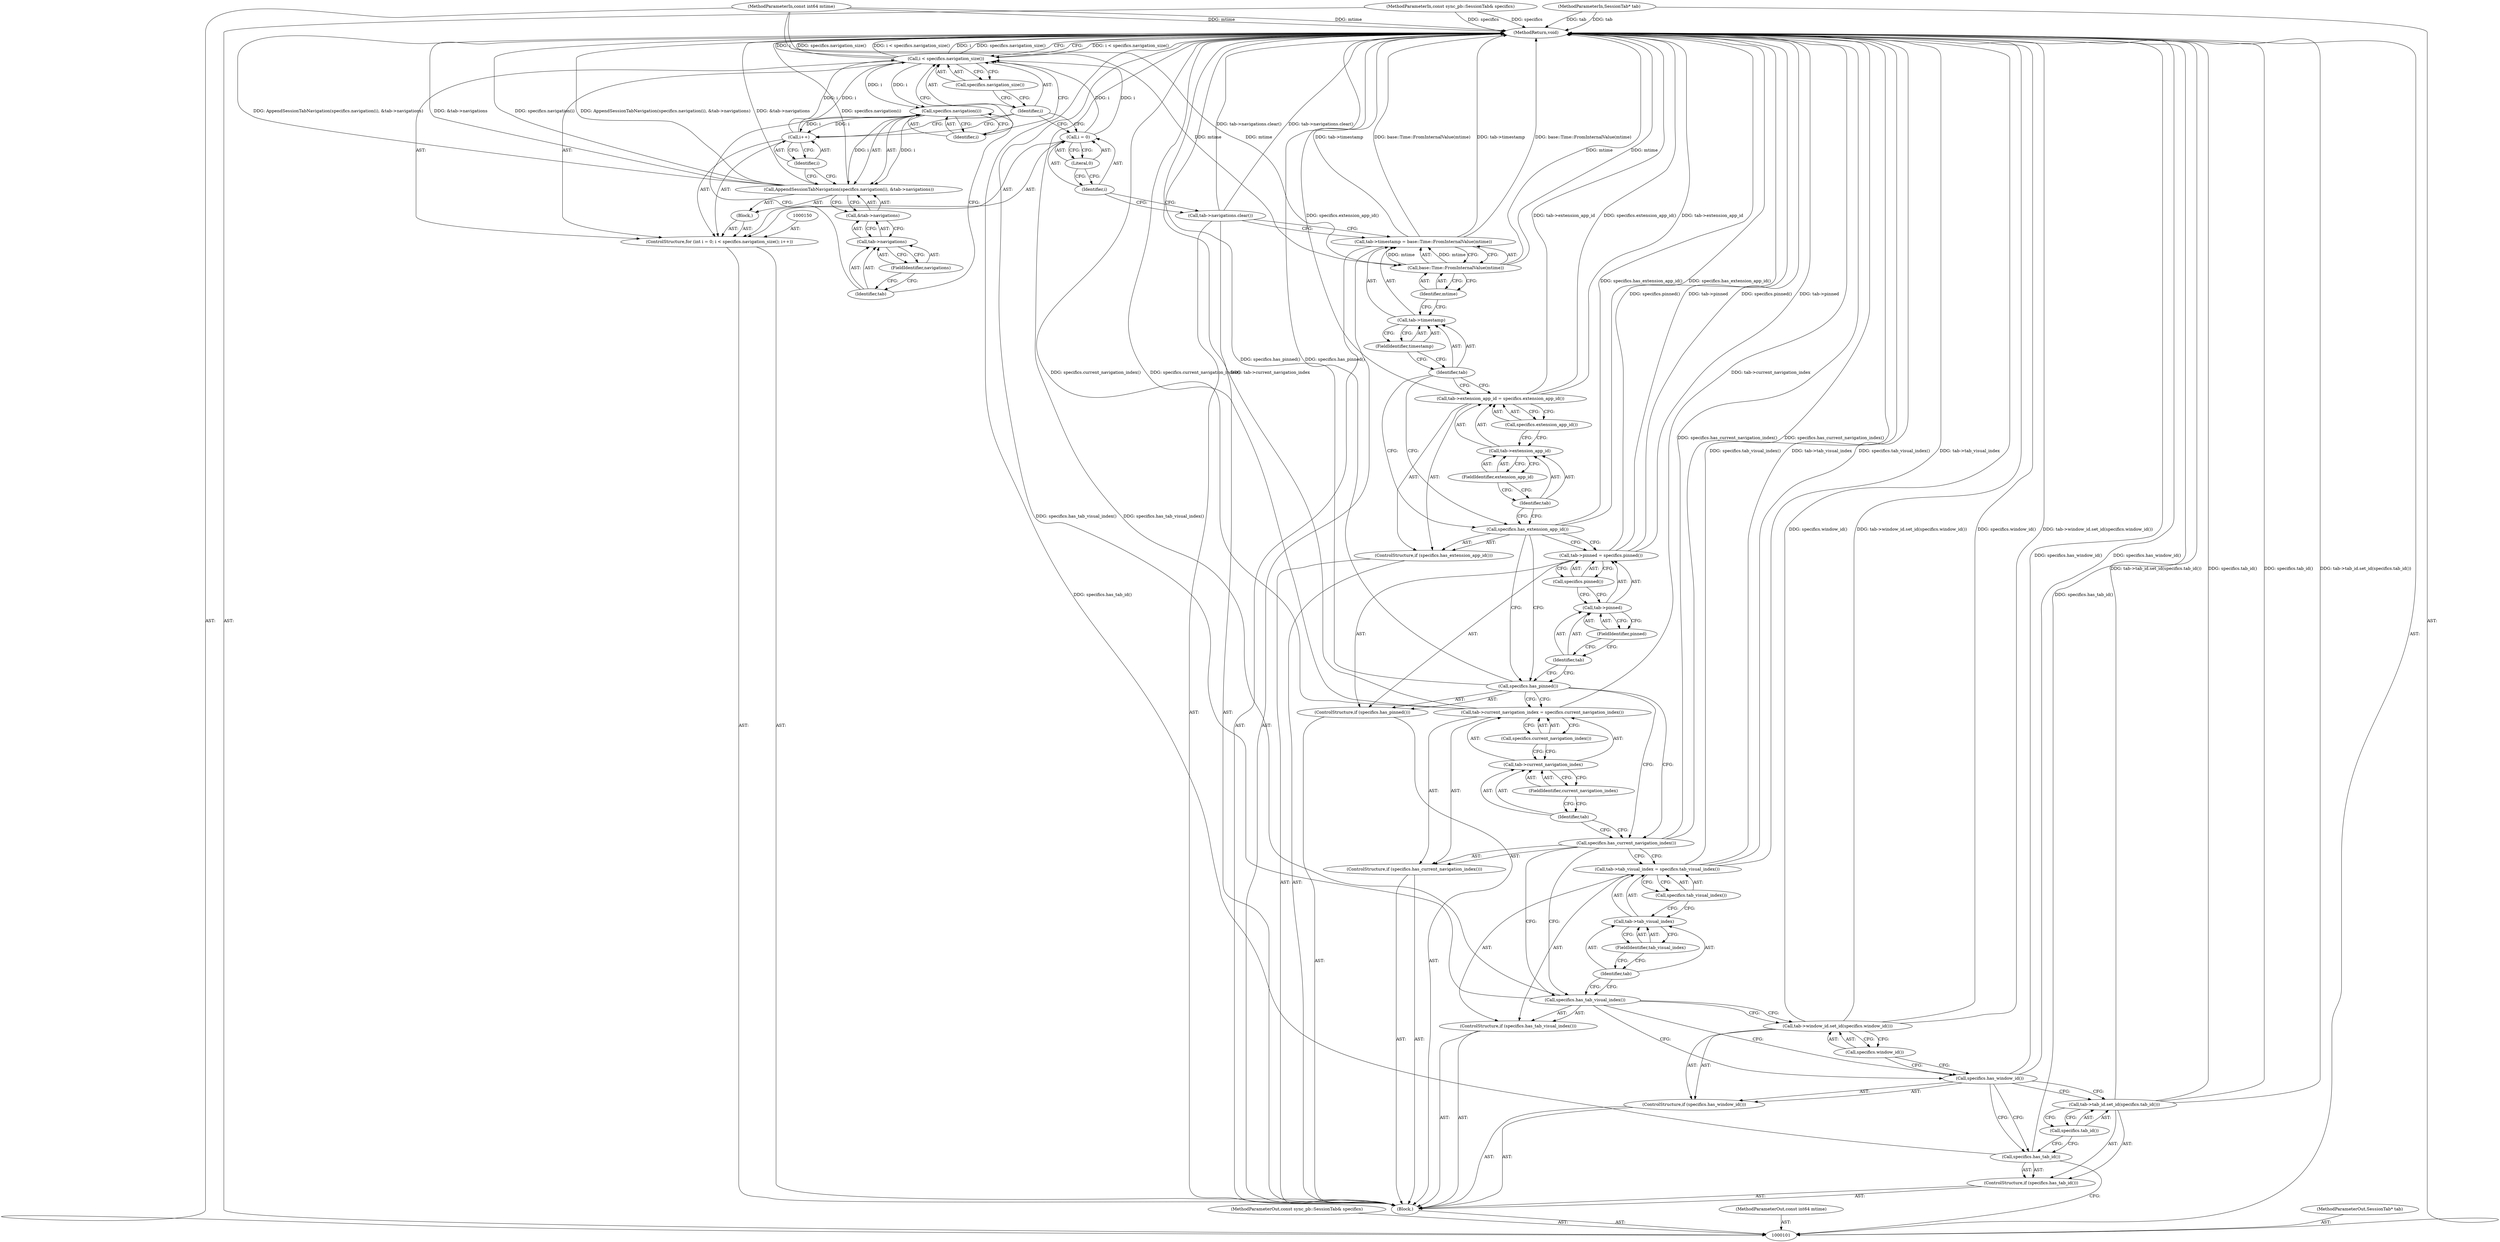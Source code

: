 digraph "0_Chrome_19190765882e272a6a2162c89acdb29110f7e3cf_9" {
"1000167" [label="(MethodReturn,void)"];
"1000120" [label="(Call,specifics.tab_visual_index())"];
"1000116" [label="(Call,tab->tab_visual_index = specifics.tab_visual_index())"];
"1000117" [label="(Call,tab->tab_visual_index)"];
"1000118" [label="(Identifier,tab)"];
"1000119" [label="(FieldIdentifier,tab_visual_index)"];
"1000121" [label="(ControlStructure,if (specifics.has_current_navigation_index()))"];
"1000122" [label="(Call,specifics.has_current_navigation_index())"];
"1000127" [label="(Call,specifics.current_navigation_index())"];
"1000123" [label="(Call,tab->current_navigation_index = specifics.current_navigation_index())"];
"1000124" [label="(Call,tab->current_navigation_index)"];
"1000125" [label="(Identifier,tab)"];
"1000126" [label="(FieldIdentifier,current_navigation_index)"];
"1000128" [label="(ControlStructure,if (specifics.has_pinned()))"];
"1000129" [label="(Call,specifics.has_pinned())"];
"1000133" [label="(FieldIdentifier,pinned)"];
"1000134" [label="(Call,specifics.pinned())"];
"1000130" [label="(Call,tab->pinned = specifics.pinned())"];
"1000131" [label="(Call,tab->pinned)"];
"1000132" [label="(Identifier,tab)"];
"1000135" [label="(ControlStructure,if (specifics.has_extension_app_id()))"];
"1000136" [label="(Call,specifics.has_extension_app_id())"];
"1000140" [label="(FieldIdentifier,extension_app_id)"];
"1000141" [label="(Call,specifics.extension_app_id())"];
"1000137" [label="(Call,tab->extension_app_id = specifics.extension_app_id())"];
"1000138" [label="(Call,tab->extension_app_id)"];
"1000139" [label="(Identifier,tab)"];
"1000146" [label="(Call,base::Time::FromInternalValue(mtime))"];
"1000142" [label="(Call,tab->timestamp = base::Time::FromInternalValue(mtime))"];
"1000143" [label="(Call,tab->timestamp)"];
"1000144" [label="(Identifier,tab)"];
"1000147" [label="(Identifier,mtime)"];
"1000145" [label="(FieldIdentifier,timestamp)"];
"1000148" [label="(Call,tab->navigations.clear())"];
"1000151" [label="(Call,i = 0)"];
"1000152" [label="(Identifier,i)"];
"1000153" [label="(Literal,0)"];
"1000154" [label="(Call,i < specifics.navigation_size())"];
"1000155" [label="(Identifier,i)"];
"1000156" [label="(Call,specifics.navigation_size())"];
"1000149" [label="(ControlStructure,for (int i = 0; i < specifics.navigation_size(); i++))"];
"1000157" [label="(Call,i++)"];
"1000158" [label="(Identifier,i)"];
"1000159" [label="(Block,)"];
"1000102" [label="(MethodParameterIn,const sync_pb::SessionTab& specifics)"];
"1000260" [label="(MethodParameterOut,const sync_pb::SessionTab& specifics)"];
"1000161" [label="(Call,specifics.navigation(i))"];
"1000160" [label="(Call,AppendSessionTabNavigation(specifics.navigation(i), &tab->navigations))"];
"1000162" [label="(Identifier,i)"];
"1000163" [label="(Call,&tab->navigations)"];
"1000164" [label="(Call,tab->navigations)"];
"1000165" [label="(Identifier,tab)"];
"1000166" [label="(FieldIdentifier,navigations)"];
"1000103" [label="(MethodParameterIn,const int64 mtime)"];
"1000261" [label="(MethodParameterOut,const int64 mtime)"];
"1000105" [label="(Block,)"];
"1000104" [label="(MethodParameterIn,SessionTab* tab)"];
"1000262" [label="(MethodParameterOut,SessionTab* tab)"];
"1000106" [label="(ControlStructure,if (specifics.has_tab_id()))"];
"1000107" [label="(Call,specifics.has_tab_id())"];
"1000109" [label="(Call,specifics.tab_id())"];
"1000108" [label="(Call,tab->tab_id.set_id(specifics.tab_id()))"];
"1000110" [label="(ControlStructure,if (specifics.has_window_id()))"];
"1000111" [label="(Call,specifics.has_window_id())"];
"1000113" [label="(Call,specifics.window_id())"];
"1000112" [label="(Call,tab->window_id.set_id(specifics.window_id()))"];
"1000114" [label="(ControlStructure,if (specifics.has_tab_visual_index()))"];
"1000115" [label="(Call,specifics.has_tab_visual_index())"];
"1000167" -> "1000101"  [label="AST: "];
"1000167" -> "1000154"  [label="CFG: "];
"1000116" -> "1000167"  [label="DDG: tab->tab_visual_index"];
"1000116" -> "1000167"  [label="DDG: specifics.tab_visual_index()"];
"1000108" -> "1000167"  [label="DDG: tab->tab_id.set_id(specifics.tab_id())"];
"1000108" -> "1000167"  [label="DDG: specifics.tab_id()"];
"1000104" -> "1000167"  [label="DDG: tab"];
"1000160" -> "1000167"  [label="DDG: AppendSessionTabNavigation(specifics.navigation(i), &tab->navigations)"];
"1000160" -> "1000167"  [label="DDG: &tab->navigations"];
"1000160" -> "1000167"  [label="DDG: specifics.navigation(i)"];
"1000115" -> "1000167"  [label="DDG: specifics.has_tab_visual_index()"];
"1000148" -> "1000167"  [label="DDG: tab->navigations.clear()"];
"1000123" -> "1000167"  [label="DDG: specifics.current_navigation_index()"];
"1000123" -> "1000167"  [label="DDG: tab->current_navigation_index"];
"1000154" -> "1000167"  [label="DDG: i < specifics.navigation_size()"];
"1000154" -> "1000167"  [label="DDG: i"];
"1000154" -> "1000167"  [label="DDG: specifics.navigation_size()"];
"1000107" -> "1000167"  [label="DDG: specifics.has_tab_id()"];
"1000137" -> "1000167"  [label="DDG: specifics.extension_app_id()"];
"1000137" -> "1000167"  [label="DDG: tab->extension_app_id"];
"1000129" -> "1000167"  [label="DDG: specifics.has_pinned()"];
"1000103" -> "1000167"  [label="DDG: mtime"];
"1000130" -> "1000167"  [label="DDG: specifics.pinned()"];
"1000130" -> "1000167"  [label="DDG: tab->pinned"];
"1000102" -> "1000167"  [label="DDG: specifics"];
"1000112" -> "1000167"  [label="DDG: tab->window_id.set_id(specifics.window_id())"];
"1000112" -> "1000167"  [label="DDG: specifics.window_id()"];
"1000142" -> "1000167"  [label="DDG: tab->timestamp"];
"1000142" -> "1000167"  [label="DDG: base::Time::FromInternalValue(mtime)"];
"1000136" -> "1000167"  [label="DDG: specifics.has_extension_app_id()"];
"1000122" -> "1000167"  [label="DDG: specifics.has_current_navigation_index()"];
"1000146" -> "1000167"  [label="DDG: mtime"];
"1000111" -> "1000167"  [label="DDG: specifics.has_window_id()"];
"1000120" -> "1000116"  [label="AST: "];
"1000120" -> "1000117"  [label="CFG: "];
"1000116" -> "1000120"  [label="CFG: "];
"1000116" -> "1000114"  [label="AST: "];
"1000116" -> "1000120"  [label="CFG: "];
"1000117" -> "1000116"  [label="AST: "];
"1000120" -> "1000116"  [label="AST: "];
"1000122" -> "1000116"  [label="CFG: "];
"1000116" -> "1000167"  [label="DDG: tab->tab_visual_index"];
"1000116" -> "1000167"  [label="DDG: specifics.tab_visual_index()"];
"1000117" -> "1000116"  [label="AST: "];
"1000117" -> "1000119"  [label="CFG: "];
"1000118" -> "1000117"  [label="AST: "];
"1000119" -> "1000117"  [label="AST: "];
"1000120" -> "1000117"  [label="CFG: "];
"1000118" -> "1000117"  [label="AST: "];
"1000118" -> "1000115"  [label="CFG: "];
"1000119" -> "1000118"  [label="CFG: "];
"1000119" -> "1000117"  [label="AST: "];
"1000119" -> "1000118"  [label="CFG: "];
"1000117" -> "1000119"  [label="CFG: "];
"1000121" -> "1000105"  [label="AST: "];
"1000122" -> "1000121"  [label="AST: "];
"1000123" -> "1000121"  [label="AST: "];
"1000122" -> "1000121"  [label="AST: "];
"1000122" -> "1000116"  [label="CFG: "];
"1000122" -> "1000115"  [label="CFG: "];
"1000125" -> "1000122"  [label="CFG: "];
"1000129" -> "1000122"  [label="CFG: "];
"1000122" -> "1000167"  [label="DDG: specifics.has_current_navigation_index()"];
"1000127" -> "1000123"  [label="AST: "];
"1000127" -> "1000124"  [label="CFG: "];
"1000123" -> "1000127"  [label="CFG: "];
"1000123" -> "1000121"  [label="AST: "];
"1000123" -> "1000127"  [label="CFG: "];
"1000124" -> "1000123"  [label="AST: "];
"1000127" -> "1000123"  [label="AST: "];
"1000129" -> "1000123"  [label="CFG: "];
"1000123" -> "1000167"  [label="DDG: specifics.current_navigation_index()"];
"1000123" -> "1000167"  [label="DDG: tab->current_navigation_index"];
"1000124" -> "1000123"  [label="AST: "];
"1000124" -> "1000126"  [label="CFG: "];
"1000125" -> "1000124"  [label="AST: "];
"1000126" -> "1000124"  [label="AST: "];
"1000127" -> "1000124"  [label="CFG: "];
"1000125" -> "1000124"  [label="AST: "];
"1000125" -> "1000122"  [label="CFG: "];
"1000126" -> "1000125"  [label="CFG: "];
"1000126" -> "1000124"  [label="AST: "];
"1000126" -> "1000125"  [label="CFG: "];
"1000124" -> "1000126"  [label="CFG: "];
"1000128" -> "1000105"  [label="AST: "];
"1000129" -> "1000128"  [label="AST: "];
"1000130" -> "1000128"  [label="AST: "];
"1000129" -> "1000128"  [label="AST: "];
"1000129" -> "1000123"  [label="CFG: "];
"1000129" -> "1000122"  [label="CFG: "];
"1000132" -> "1000129"  [label="CFG: "];
"1000136" -> "1000129"  [label="CFG: "];
"1000129" -> "1000167"  [label="DDG: specifics.has_pinned()"];
"1000133" -> "1000131"  [label="AST: "];
"1000133" -> "1000132"  [label="CFG: "];
"1000131" -> "1000133"  [label="CFG: "];
"1000134" -> "1000130"  [label="AST: "];
"1000134" -> "1000131"  [label="CFG: "];
"1000130" -> "1000134"  [label="CFG: "];
"1000130" -> "1000128"  [label="AST: "];
"1000130" -> "1000134"  [label="CFG: "];
"1000131" -> "1000130"  [label="AST: "];
"1000134" -> "1000130"  [label="AST: "];
"1000136" -> "1000130"  [label="CFG: "];
"1000130" -> "1000167"  [label="DDG: specifics.pinned()"];
"1000130" -> "1000167"  [label="DDG: tab->pinned"];
"1000131" -> "1000130"  [label="AST: "];
"1000131" -> "1000133"  [label="CFG: "];
"1000132" -> "1000131"  [label="AST: "];
"1000133" -> "1000131"  [label="AST: "];
"1000134" -> "1000131"  [label="CFG: "];
"1000132" -> "1000131"  [label="AST: "];
"1000132" -> "1000129"  [label="CFG: "];
"1000133" -> "1000132"  [label="CFG: "];
"1000135" -> "1000105"  [label="AST: "];
"1000136" -> "1000135"  [label="AST: "];
"1000137" -> "1000135"  [label="AST: "];
"1000136" -> "1000135"  [label="AST: "];
"1000136" -> "1000130"  [label="CFG: "];
"1000136" -> "1000129"  [label="CFG: "];
"1000139" -> "1000136"  [label="CFG: "];
"1000144" -> "1000136"  [label="CFG: "];
"1000136" -> "1000167"  [label="DDG: specifics.has_extension_app_id()"];
"1000140" -> "1000138"  [label="AST: "];
"1000140" -> "1000139"  [label="CFG: "];
"1000138" -> "1000140"  [label="CFG: "];
"1000141" -> "1000137"  [label="AST: "];
"1000141" -> "1000138"  [label="CFG: "];
"1000137" -> "1000141"  [label="CFG: "];
"1000137" -> "1000135"  [label="AST: "];
"1000137" -> "1000141"  [label="CFG: "];
"1000138" -> "1000137"  [label="AST: "];
"1000141" -> "1000137"  [label="AST: "];
"1000144" -> "1000137"  [label="CFG: "];
"1000137" -> "1000167"  [label="DDG: specifics.extension_app_id()"];
"1000137" -> "1000167"  [label="DDG: tab->extension_app_id"];
"1000138" -> "1000137"  [label="AST: "];
"1000138" -> "1000140"  [label="CFG: "];
"1000139" -> "1000138"  [label="AST: "];
"1000140" -> "1000138"  [label="AST: "];
"1000141" -> "1000138"  [label="CFG: "];
"1000139" -> "1000138"  [label="AST: "];
"1000139" -> "1000136"  [label="CFG: "];
"1000140" -> "1000139"  [label="CFG: "];
"1000146" -> "1000142"  [label="AST: "];
"1000146" -> "1000147"  [label="CFG: "];
"1000147" -> "1000146"  [label="AST: "];
"1000142" -> "1000146"  [label="CFG: "];
"1000146" -> "1000167"  [label="DDG: mtime"];
"1000146" -> "1000142"  [label="DDG: mtime"];
"1000103" -> "1000146"  [label="DDG: mtime"];
"1000142" -> "1000105"  [label="AST: "];
"1000142" -> "1000146"  [label="CFG: "];
"1000143" -> "1000142"  [label="AST: "];
"1000146" -> "1000142"  [label="AST: "];
"1000148" -> "1000142"  [label="CFG: "];
"1000142" -> "1000167"  [label="DDG: tab->timestamp"];
"1000142" -> "1000167"  [label="DDG: base::Time::FromInternalValue(mtime)"];
"1000146" -> "1000142"  [label="DDG: mtime"];
"1000143" -> "1000142"  [label="AST: "];
"1000143" -> "1000145"  [label="CFG: "];
"1000144" -> "1000143"  [label="AST: "];
"1000145" -> "1000143"  [label="AST: "];
"1000147" -> "1000143"  [label="CFG: "];
"1000144" -> "1000143"  [label="AST: "];
"1000144" -> "1000137"  [label="CFG: "];
"1000144" -> "1000136"  [label="CFG: "];
"1000145" -> "1000144"  [label="CFG: "];
"1000147" -> "1000146"  [label="AST: "];
"1000147" -> "1000143"  [label="CFG: "];
"1000146" -> "1000147"  [label="CFG: "];
"1000145" -> "1000143"  [label="AST: "];
"1000145" -> "1000144"  [label="CFG: "];
"1000143" -> "1000145"  [label="CFG: "];
"1000148" -> "1000105"  [label="AST: "];
"1000148" -> "1000142"  [label="CFG: "];
"1000152" -> "1000148"  [label="CFG: "];
"1000148" -> "1000167"  [label="DDG: tab->navigations.clear()"];
"1000151" -> "1000149"  [label="AST: "];
"1000151" -> "1000153"  [label="CFG: "];
"1000152" -> "1000151"  [label="AST: "];
"1000153" -> "1000151"  [label="AST: "];
"1000155" -> "1000151"  [label="CFG: "];
"1000151" -> "1000154"  [label="DDG: i"];
"1000152" -> "1000151"  [label="AST: "];
"1000152" -> "1000148"  [label="CFG: "];
"1000153" -> "1000152"  [label="CFG: "];
"1000153" -> "1000151"  [label="AST: "];
"1000153" -> "1000152"  [label="CFG: "];
"1000151" -> "1000153"  [label="CFG: "];
"1000154" -> "1000149"  [label="AST: "];
"1000154" -> "1000156"  [label="CFG: "];
"1000155" -> "1000154"  [label="AST: "];
"1000156" -> "1000154"  [label="AST: "];
"1000162" -> "1000154"  [label="CFG: "];
"1000167" -> "1000154"  [label="CFG: "];
"1000154" -> "1000167"  [label="DDG: i < specifics.navigation_size()"];
"1000154" -> "1000167"  [label="DDG: i"];
"1000154" -> "1000167"  [label="DDG: specifics.navigation_size()"];
"1000151" -> "1000154"  [label="DDG: i"];
"1000157" -> "1000154"  [label="DDG: i"];
"1000154" -> "1000161"  [label="DDG: i"];
"1000155" -> "1000154"  [label="AST: "];
"1000155" -> "1000151"  [label="CFG: "];
"1000155" -> "1000157"  [label="CFG: "];
"1000156" -> "1000155"  [label="CFG: "];
"1000156" -> "1000154"  [label="AST: "];
"1000156" -> "1000155"  [label="CFG: "];
"1000154" -> "1000156"  [label="CFG: "];
"1000149" -> "1000105"  [label="AST: "];
"1000150" -> "1000149"  [label="AST: "];
"1000151" -> "1000149"  [label="AST: "];
"1000154" -> "1000149"  [label="AST: "];
"1000157" -> "1000149"  [label="AST: "];
"1000159" -> "1000149"  [label="AST: "];
"1000157" -> "1000149"  [label="AST: "];
"1000157" -> "1000158"  [label="CFG: "];
"1000158" -> "1000157"  [label="AST: "];
"1000155" -> "1000157"  [label="CFG: "];
"1000157" -> "1000154"  [label="DDG: i"];
"1000161" -> "1000157"  [label="DDG: i"];
"1000158" -> "1000157"  [label="AST: "];
"1000158" -> "1000160"  [label="CFG: "];
"1000157" -> "1000158"  [label="CFG: "];
"1000159" -> "1000149"  [label="AST: "];
"1000160" -> "1000159"  [label="AST: "];
"1000102" -> "1000101"  [label="AST: "];
"1000102" -> "1000167"  [label="DDG: specifics"];
"1000260" -> "1000101"  [label="AST: "];
"1000161" -> "1000160"  [label="AST: "];
"1000161" -> "1000162"  [label="CFG: "];
"1000162" -> "1000161"  [label="AST: "];
"1000165" -> "1000161"  [label="CFG: "];
"1000161" -> "1000157"  [label="DDG: i"];
"1000161" -> "1000160"  [label="DDG: i"];
"1000154" -> "1000161"  [label="DDG: i"];
"1000160" -> "1000159"  [label="AST: "];
"1000160" -> "1000163"  [label="CFG: "];
"1000161" -> "1000160"  [label="AST: "];
"1000163" -> "1000160"  [label="AST: "];
"1000158" -> "1000160"  [label="CFG: "];
"1000160" -> "1000167"  [label="DDG: AppendSessionTabNavigation(specifics.navigation(i), &tab->navigations)"];
"1000160" -> "1000167"  [label="DDG: &tab->navigations"];
"1000160" -> "1000167"  [label="DDG: specifics.navigation(i)"];
"1000161" -> "1000160"  [label="DDG: i"];
"1000162" -> "1000161"  [label="AST: "];
"1000162" -> "1000154"  [label="CFG: "];
"1000161" -> "1000162"  [label="CFG: "];
"1000163" -> "1000160"  [label="AST: "];
"1000163" -> "1000164"  [label="CFG: "];
"1000164" -> "1000163"  [label="AST: "];
"1000160" -> "1000163"  [label="CFG: "];
"1000164" -> "1000163"  [label="AST: "];
"1000164" -> "1000166"  [label="CFG: "];
"1000165" -> "1000164"  [label="AST: "];
"1000166" -> "1000164"  [label="AST: "];
"1000163" -> "1000164"  [label="CFG: "];
"1000165" -> "1000164"  [label="AST: "];
"1000165" -> "1000161"  [label="CFG: "];
"1000166" -> "1000165"  [label="CFG: "];
"1000166" -> "1000164"  [label="AST: "];
"1000166" -> "1000165"  [label="CFG: "];
"1000164" -> "1000166"  [label="CFG: "];
"1000103" -> "1000101"  [label="AST: "];
"1000103" -> "1000167"  [label="DDG: mtime"];
"1000103" -> "1000146"  [label="DDG: mtime"];
"1000261" -> "1000101"  [label="AST: "];
"1000105" -> "1000101"  [label="AST: "];
"1000106" -> "1000105"  [label="AST: "];
"1000110" -> "1000105"  [label="AST: "];
"1000114" -> "1000105"  [label="AST: "];
"1000121" -> "1000105"  [label="AST: "];
"1000128" -> "1000105"  [label="AST: "];
"1000135" -> "1000105"  [label="AST: "];
"1000142" -> "1000105"  [label="AST: "];
"1000148" -> "1000105"  [label="AST: "];
"1000149" -> "1000105"  [label="AST: "];
"1000104" -> "1000101"  [label="AST: "];
"1000104" -> "1000167"  [label="DDG: tab"];
"1000262" -> "1000101"  [label="AST: "];
"1000106" -> "1000105"  [label="AST: "];
"1000107" -> "1000106"  [label="AST: "];
"1000108" -> "1000106"  [label="AST: "];
"1000107" -> "1000106"  [label="AST: "];
"1000107" -> "1000101"  [label="CFG: "];
"1000109" -> "1000107"  [label="CFG: "];
"1000111" -> "1000107"  [label="CFG: "];
"1000107" -> "1000167"  [label="DDG: specifics.has_tab_id()"];
"1000109" -> "1000108"  [label="AST: "];
"1000109" -> "1000107"  [label="CFG: "];
"1000108" -> "1000109"  [label="CFG: "];
"1000108" -> "1000106"  [label="AST: "];
"1000108" -> "1000109"  [label="CFG: "];
"1000109" -> "1000108"  [label="AST: "];
"1000111" -> "1000108"  [label="CFG: "];
"1000108" -> "1000167"  [label="DDG: tab->tab_id.set_id(specifics.tab_id())"];
"1000108" -> "1000167"  [label="DDG: specifics.tab_id()"];
"1000110" -> "1000105"  [label="AST: "];
"1000111" -> "1000110"  [label="AST: "];
"1000112" -> "1000110"  [label="AST: "];
"1000111" -> "1000110"  [label="AST: "];
"1000111" -> "1000108"  [label="CFG: "];
"1000111" -> "1000107"  [label="CFG: "];
"1000113" -> "1000111"  [label="CFG: "];
"1000115" -> "1000111"  [label="CFG: "];
"1000111" -> "1000167"  [label="DDG: specifics.has_window_id()"];
"1000113" -> "1000112"  [label="AST: "];
"1000113" -> "1000111"  [label="CFG: "];
"1000112" -> "1000113"  [label="CFG: "];
"1000112" -> "1000110"  [label="AST: "];
"1000112" -> "1000113"  [label="CFG: "];
"1000113" -> "1000112"  [label="AST: "];
"1000115" -> "1000112"  [label="CFG: "];
"1000112" -> "1000167"  [label="DDG: tab->window_id.set_id(specifics.window_id())"];
"1000112" -> "1000167"  [label="DDG: specifics.window_id()"];
"1000114" -> "1000105"  [label="AST: "];
"1000115" -> "1000114"  [label="AST: "];
"1000116" -> "1000114"  [label="AST: "];
"1000115" -> "1000114"  [label="AST: "];
"1000115" -> "1000112"  [label="CFG: "];
"1000115" -> "1000111"  [label="CFG: "];
"1000118" -> "1000115"  [label="CFG: "];
"1000122" -> "1000115"  [label="CFG: "];
"1000115" -> "1000167"  [label="DDG: specifics.has_tab_visual_index()"];
}
